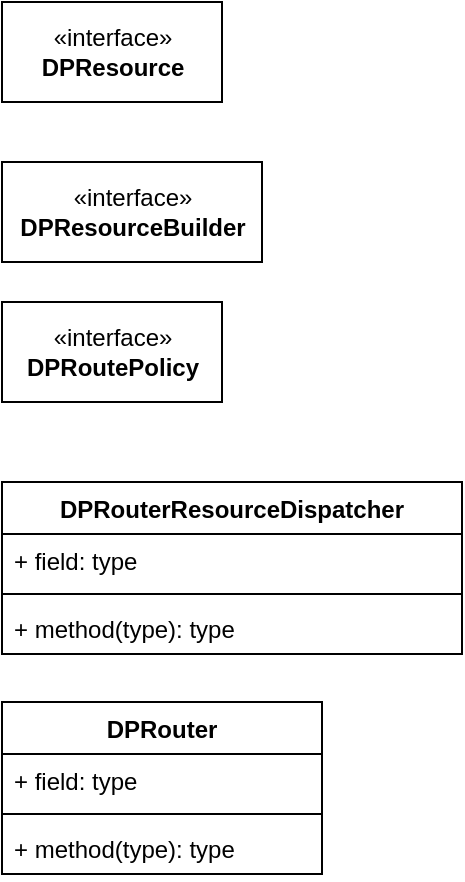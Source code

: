 <mxfile version="13.7.9" type="device"><diagram id="LHyNN-bJ9wKtI4PP-3A9" name="第 1 页"><mxGraphModel dx="730" dy="580" grid="1" gridSize="10" guides="1" tooltips="1" connect="1" arrows="1" fold="1" page="1" pageScale="1" pageWidth="827" pageHeight="1169" math="0" shadow="0"><root><mxCell id="0"/><mxCell id="1" parent="0"/><mxCell id="3U269Vv3iHCd195H2XFR-1" value="«interface»&lt;br&gt;&lt;b&gt;DPRoutePolicy&lt;/b&gt;" style="html=1;" vertex="1" parent="1"><mxGeometry x="110" y="220" width="110" height="50" as="geometry"/></mxCell><mxCell id="3U269Vv3iHCd195H2XFR-10" value="«interface»&lt;br&gt;&lt;b&gt;DPResource&lt;/b&gt;" style="html=1;" vertex="1" parent="1"><mxGeometry x="110" y="70" width="110" height="50" as="geometry"/></mxCell><mxCell id="3U269Vv3iHCd195H2XFR-11" value="«interface»&lt;br&gt;&lt;b&gt;DPResourceBuilder&lt;/b&gt;" style="html=1;" vertex="1" parent="1"><mxGeometry x="110" y="150" width="130" height="50" as="geometry"/></mxCell><mxCell id="3U269Vv3iHCd195H2XFR-6" value="DPRouterResourceDispatcher" style="swimlane;fontStyle=1;align=center;verticalAlign=top;childLayout=stackLayout;horizontal=1;startSize=26;horizontalStack=0;resizeParent=1;resizeParentMax=0;resizeLast=0;collapsible=1;marginBottom=0;" vertex="1" parent="1"><mxGeometry x="110" y="310" width="230" height="86" as="geometry"><mxRectangle x="110" y="310" width="200" height="26" as="alternateBounds"/></mxGeometry></mxCell><mxCell id="3U269Vv3iHCd195H2XFR-7" value="+ field: type" style="text;strokeColor=none;fillColor=none;align=left;verticalAlign=top;spacingLeft=4;spacingRight=4;overflow=hidden;rotatable=0;points=[[0,0.5],[1,0.5]];portConstraint=eastwest;" vertex="1" parent="3U269Vv3iHCd195H2XFR-6"><mxGeometry y="26" width="230" height="26" as="geometry"/></mxCell><mxCell id="3U269Vv3iHCd195H2XFR-8" value="" style="line;strokeWidth=1;fillColor=none;align=left;verticalAlign=middle;spacingTop=-1;spacingLeft=3;spacingRight=3;rotatable=0;labelPosition=right;points=[];portConstraint=eastwest;" vertex="1" parent="3U269Vv3iHCd195H2XFR-6"><mxGeometry y="52" width="230" height="8" as="geometry"/></mxCell><mxCell id="3U269Vv3iHCd195H2XFR-9" value="+ method(type): type" style="text;strokeColor=none;fillColor=none;align=left;verticalAlign=top;spacingLeft=4;spacingRight=4;overflow=hidden;rotatable=0;points=[[0,0.5],[1,0.5]];portConstraint=eastwest;" vertex="1" parent="3U269Vv3iHCd195H2XFR-6"><mxGeometry y="60" width="230" height="26" as="geometry"/></mxCell><mxCell id="3U269Vv3iHCd195H2XFR-2" value="DPRouter" style="swimlane;fontStyle=1;align=center;verticalAlign=top;childLayout=stackLayout;horizontal=1;startSize=26;horizontalStack=0;resizeParent=1;resizeParentMax=0;resizeLast=0;collapsible=1;marginBottom=0;" vertex="1" parent="1"><mxGeometry x="110" y="420" width="160" height="86" as="geometry"><mxRectangle x="110" y="420" width="90" height="26" as="alternateBounds"/></mxGeometry></mxCell><mxCell id="3U269Vv3iHCd195H2XFR-3" value="+ field: type" style="text;strokeColor=none;fillColor=none;align=left;verticalAlign=top;spacingLeft=4;spacingRight=4;overflow=hidden;rotatable=0;points=[[0,0.5],[1,0.5]];portConstraint=eastwest;" vertex="1" parent="3U269Vv3iHCd195H2XFR-2"><mxGeometry y="26" width="160" height="26" as="geometry"/></mxCell><mxCell id="3U269Vv3iHCd195H2XFR-4" value="" style="line;strokeWidth=1;fillColor=none;align=left;verticalAlign=middle;spacingTop=-1;spacingLeft=3;spacingRight=3;rotatable=0;labelPosition=right;points=[];portConstraint=eastwest;" vertex="1" parent="3U269Vv3iHCd195H2XFR-2"><mxGeometry y="52" width="160" height="8" as="geometry"/></mxCell><mxCell id="3U269Vv3iHCd195H2XFR-5" value="+ method(type): type" style="text;strokeColor=none;fillColor=none;align=left;verticalAlign=top;spacingLeft=4;spacingRight=4;overflow=hidden;rotatable=0;points=[[0,0.5],[1,0.5]];portConstraint=eastwest;" vertex="1" parent="3U269Vv3iHCd195H2XFR-2"><mxGeometry y="60" width="160" height="26" as="geometry"/></mxCell></root></mxGraphModel></diagram></mxfile>
